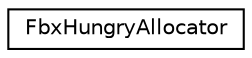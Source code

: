 digraph "クラス階層図"
{
  edge [fontname="Helvetica",fontsize="10",labelfontname="Helvetica",labelfontsize="10"];
  node [fontname="Helvetica",fontsize="10",shape=record];
  rankdir="LR";
  Node0 [label="FbxHungryAllocator",height=0.2,width=0.4,color="black", fillcolor="white", style="filled",URL="$class_fbx_hungry_allocator.html"];
}
